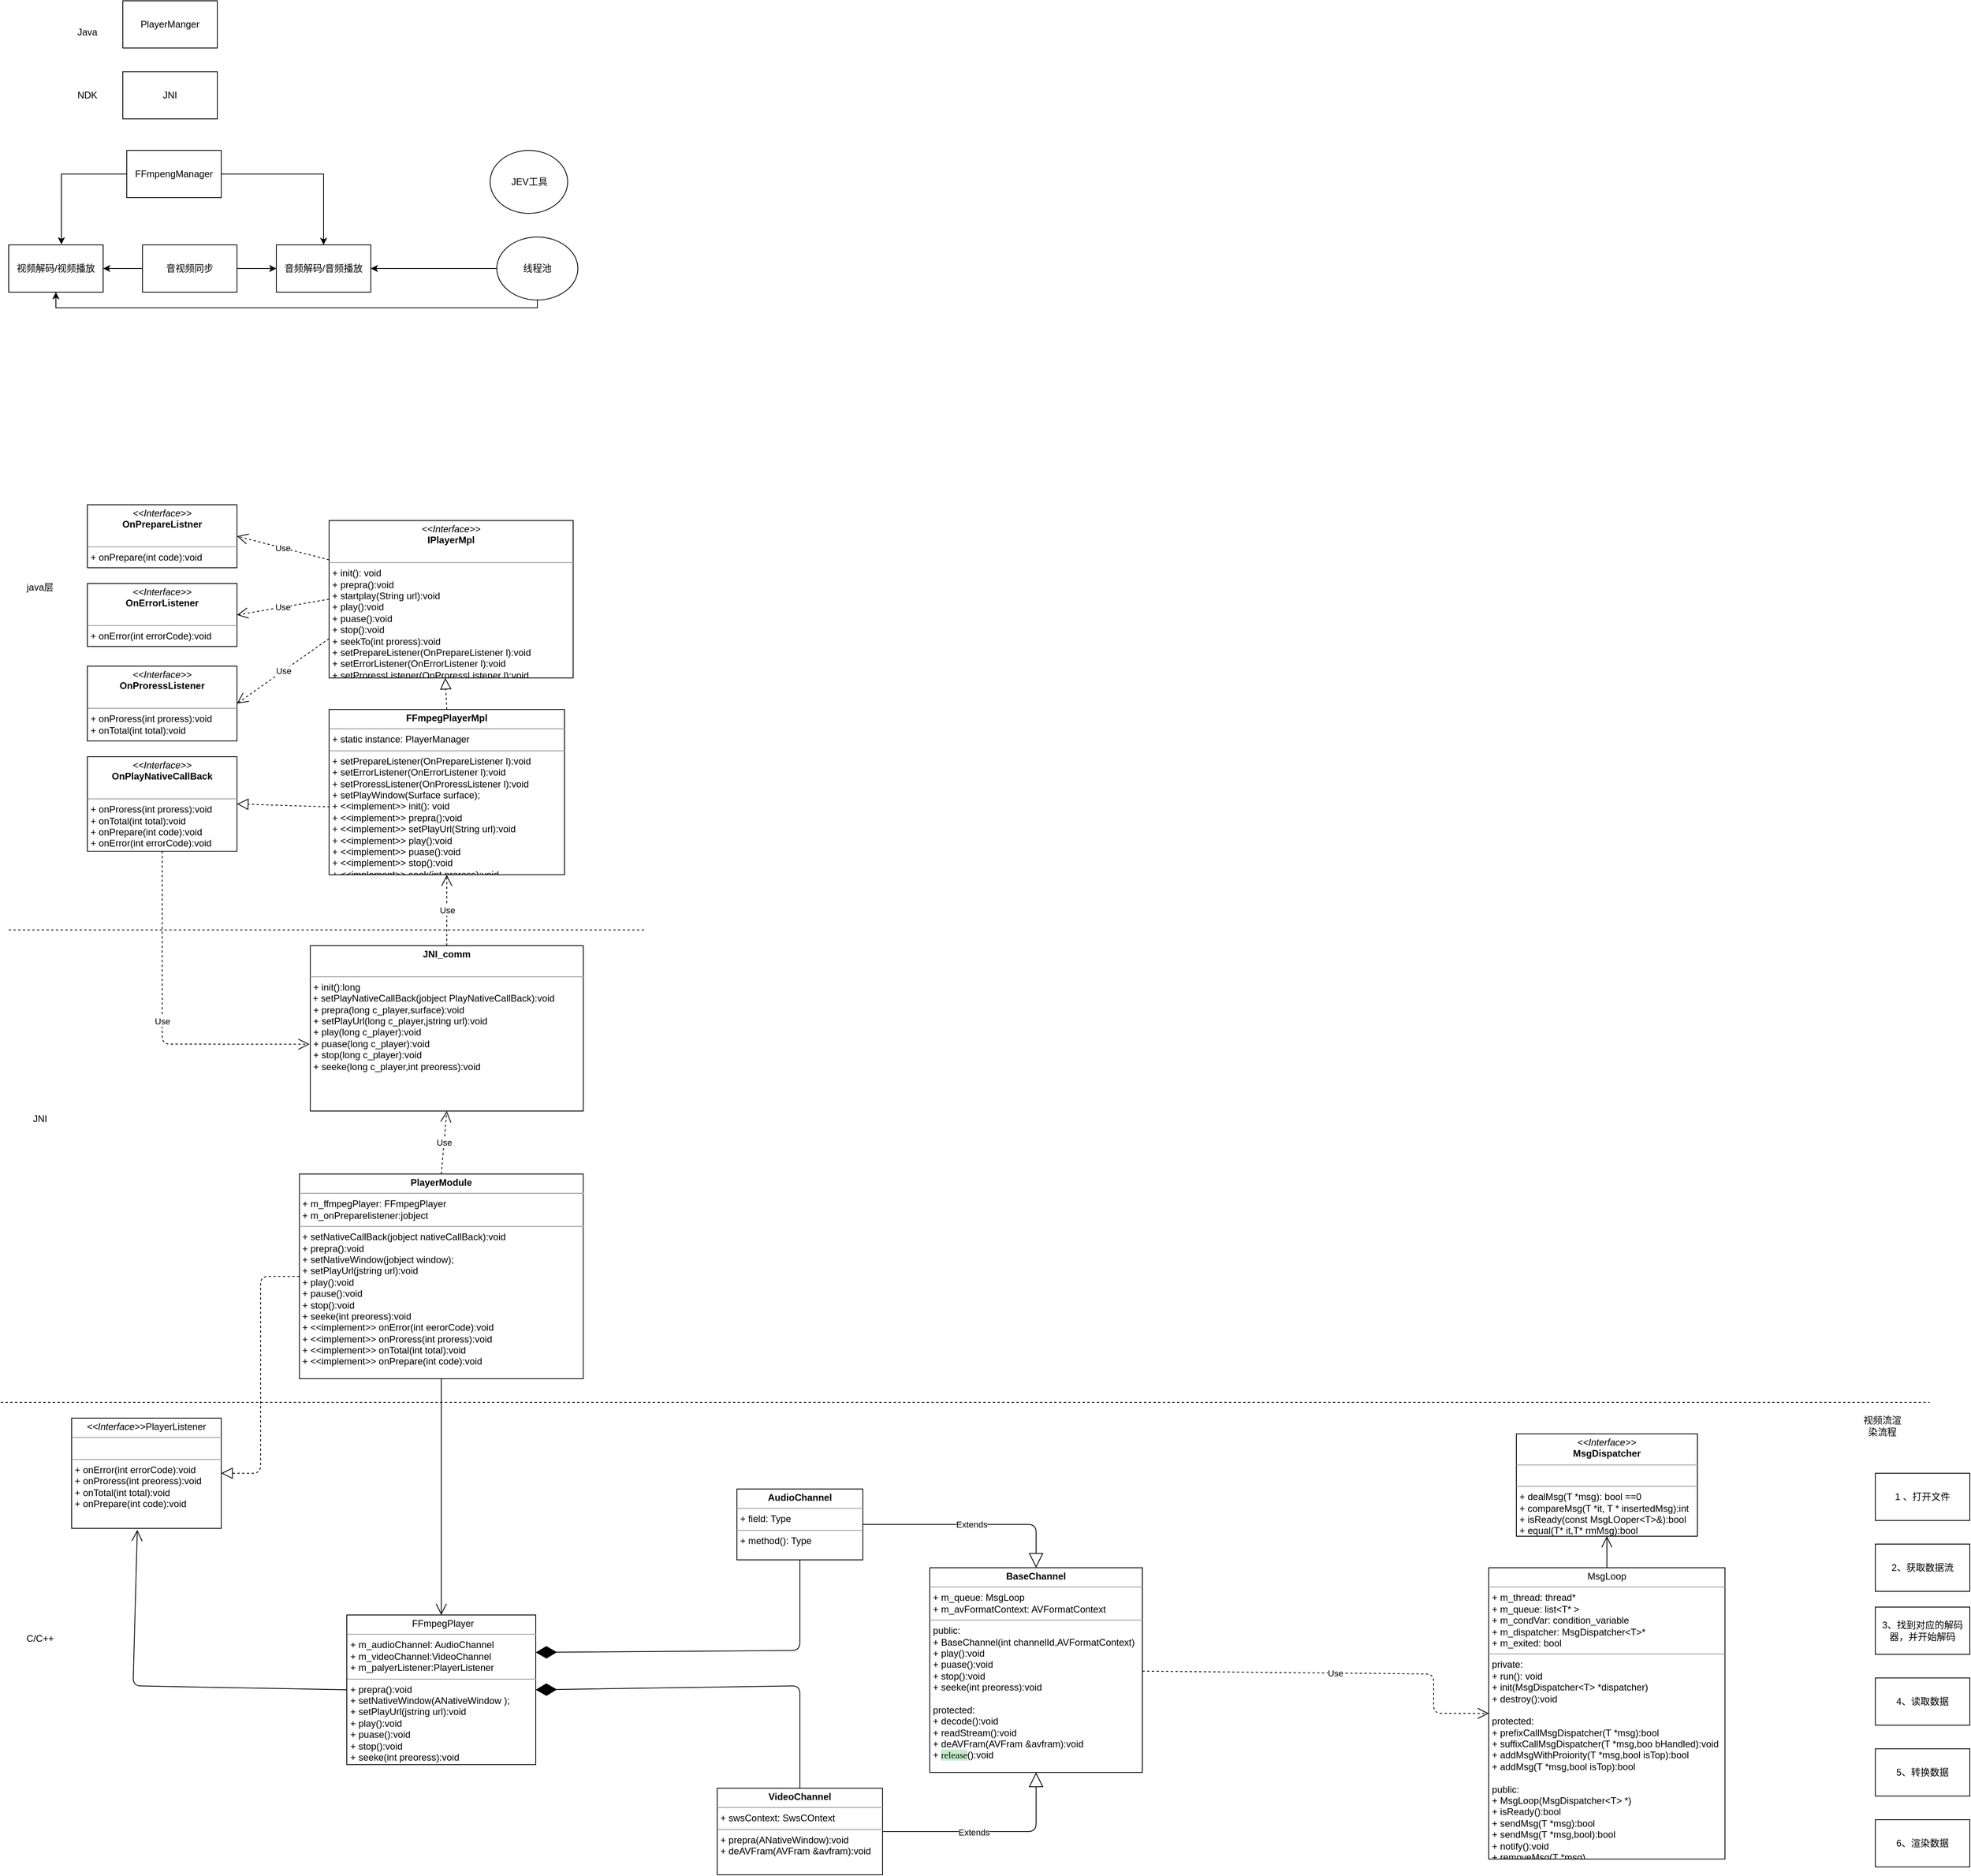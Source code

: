 <mxfile version="13.0.3" type="device"><diagram id="KuVbqxe2wTtOV6cJV9d3" name="Page-1"><mxGraphModel dx="2692" dy="1776" grid="1" gridSize="10" guides="1" tooltips="1" connect="1" arrows="1" fold="1" page="1" pageScale="1" pageWidth="827" pageHeight="1169" math="0" shadow="0"><root><mxCell id="0"/><mxCell id="1" parent="0"/><mxCell id="2Qv63RcU0ftwzxcT0fGa-5" value="&lt;p style=&quot;margin: 0px ; margin-top: 4px ; text-align: center&quot;&gt;&lt;i&gt;&amp;lt;&amp;lt;Interface&amp;gt;&amp;gt;&lt;/i&gt;&lt;br&gt;&lt;b&gt;IPlayerMpl&lt;/b&gt;&lt;/p&gt;&lt;p style=&quot;margin: 0px ; margin-left: 4px&quot;&gt;&lt;br&gt;&lt;/p&gt;&lt;hr size=&quot;1&quot;&gt;&lt;p style=&quot;margin: 0px ; margin-left: 4px&quot;&gt;&lt;span&gt;+ init(): void&lt;/span&gt;&lt;br&gt;&lt;/p&gt;&lt;p style=&quot;margin: 0px ; margin-left: 4px&quot;&gt;+ prepra():void&lt;br&gt;+ startplay(String url):void&lt;/p&gt;&lt;p style=&quot;margin: 0px ; margin-left: 4px&quot;&gt;+ play():void&lt;/p&gt;&lt;p style=&quot;margin: 0px ; margin-left: 4px&quot;&gt;+ puase():void&lt;/p&gt;&lt;p style=&quot;margin: 0px ; margin-left: 4px&quot;&gt;+ stop():void&lt;/p&gt;&lt;p style=&quot;margin: 0px ; margin-left: 4px&quot;&gt;+ seekTo(int proress):void&lt;/p&gt;&lt;p style=&quot;margin: 0px ; margin-left: 4px&quot;&gt;+ setPrepareListener(OnPrepareListener l):void&lt;br&gt;+ setErrorListener(OnErrorListener l):void&lt;/p&gt;&lt;p style=&quot;margin: 0px ; margin-left: 4px&quot;&gt;+ setProressListener(OnProressListener l):void&lt;/p&gt;&lt;p style=&quot;margin: 0px ; margin-left: 4px&quot;&gt;&lt;br&gt;&lt;/p&gt;" style="verticalAlign=top;align=left;overflow=fill;fontSize=12;fontFamily=Helvetica;html=1;" parent="1" vertex="1"><mxGeometry x="-412.99" y="400" width="310" height="200" as="geometry"/></mxCell><mxCell id="2Qv63RcU0ftwzxcT0fGa-6" value="&lt;p style=&quot;margin: 0px ; margin-top: 4px ; text-align: center&quot;&gt;&lt;i&gt;&amp;lt;&amp;lt;Interface&amp;gt;&amp;gt;&lt;/i&gt;&lt;br&gt;&lt;b&gt;OnPrepareListner&lt;/b&gt;&lt;/p&gt;&lt;p style=&quot;margin: 0px ; margin-left: 4px&quot;&gt;&lt;br&gt;&lt;/p&gt;&lt;hr size=&quot;1&quot;&gt;&lt;p style=&quot;margin: 0px ; margin-left: 4px&quot;&gt;+ onPrepare(int code):void&lt;/p&gt;" style="verticalAlign=top;align=left;overflow=fill;fontSize=12;fontFamily=Helvetica;html=1;" parent="1" vertex="1"><mxGeometry x="-720" y="380" width="190" height="80" as="geometry"/></mxCell><mxCell id="2Qv63RcU0ftwzxcT0fGa-16" value="&lt;p style=&quot;margin: 4px 0px 0px ; text-align: center&quot;&gt;&lt;b&gt;FFmpegPlayerMpl&lt;/b&gt;&lt;/p&gt;&lt;hr size=&quot;1&quot;&gt;&lt;p style=&quot;margin: 0px 0px 0px 4px&quot;&gt;+ static instance: PlayerManager&lt;/p&gt;&lt;hr size=&quot;1&quot;&gt;&lt;p style=&quot;margin: 0px 0px 0px 4px&quot;&gt;+ setPrepareListener(OnPrepareListener l):void&lt;br&gt;+ setErrorListener(OnErrorListener l):void&lt;/p&gt;&lt;p style=&quot;margin: 0px 0px 0px 4px&quot;&gt;+ setProressListener(OnProressListener l):void&lt;br&gt;+ setPlayWindow(Surface surface);&lt;/p&gt;&lt;p style=&quot;margin: 0px 0px 0px 4px&quot;&gt;+ &amp;lt;&amp;lt;implement&amp;gt;&amp;gt; init(): void&lt;br&gt;+ &amp;lt;&amp;lt;implement&amp;gt;&amp;gt; prepra():void&lt;br&gt;+ &amp;lt;&amp;lt;implement&amp;gt;&amp;gt; setPlayUrl(String url):void&lt;/p&gt;&lt;p style=&quot;margin: 0px 0px 0px 4px&quot;&gt;+ &amp;lt;&amp;lt;implement&amp;gt;&amp;gt; play():void&lt;/p&gt;&lt;p style=&quot;margin: 0px 0px 0px 4px&quot;&gt;+ &amp;lt;&amp;lt;implement&amp;gt;&amp;gt; puase():void&lt;/p&gt;&lt;p style=&quot;margin: 0px 0px 0px 4px&quot;&gt;+ &amp;lt;&amp;lt;implement&amp;gt;&amp;gt; stop():void&lt;/p&gt;&lt;p style=&quot;margin: 0px 0px 0px 4px&quot;&gt;+ &amp;lt;&amp;lt;implement&amp;gt;&amp;gt; seek(int proress):void&lt;/p&gt;" style="verticalAlign=top;align=left;overflow=fill;fontSize=12;fontFamily=Helvetica;html=1;" parent="1" vertex="1"><mxGeometry x="-412.99" y="640" width="299" height="210" as="geometry"/></mxCell><mxCell id="2Qv63RcU0ftwzxcT0fGa-21" value="" style="endArrow=block;dashed=1;endFill=0;endSize=12;html=1;exitX=0.5;exitY=0;exitDx=0;exitDy=0;" parent="1" source="2Qv63RcU0ftwzxcT0fGa-16" edge="1"><mxGeometry width="160" relative="1" as="geometry"><mxPoint x="-265.5" y="700" as="sourcePoint"/><mxPoint x="-265.5" y="600" as="targetPoint"/></mxGeometry></mxCell><mxCell id="2Qv63RcU0ftwzxcT0fGa-25" value="java层" style="text;html=1;strokeColor=none;fillColor=none;align=center;verticalAlign=middle;whiteSpace=wrap;rounded=0;" parent="1" vertex="1"><mxGeometry x="-800" y="475" width="40" height="20" as="geometry"/></mxCell><mxCell id="2Qv63RcU0ftwzxcT0fGa-27" value="" style="endArrow=none;dashed=1;html=1;" parent="1" edge="1"><mxGeometry width="50" height="50" relative="1" as="geometry"><mxPoint x="-820" y="920" as="sourcePoint"/><mxPoint x="-10" y="920" as="targetPoint"/></mxGeometry></mxCell><mxCell id="2Qv63RcU0ftwzxcT0fGa-28" value="&lt;p style=&quot;margin: 0px ; margin-top: 4px ; text-align: center&quot;&gt;&lt;i&gt;&amp;lt;&amp;lt;Interface&amp;gt;&amp;gt;&lt;/i&gt;&lt;br&gt;&lt;b&gt;OnErrorListener&lt;/b&gt;&lt;/p&gt;&lt;p style=&quot;margin: 0px ; margin-left: 4px&quot;&gt;&lt;br&gt;&lt;/p&gt;&lt;hr size=&quot;1&quot;&gt;&lt;p style=&quot;margin: 0px ; margin-left: 4px&quot;&gt;+ onError(int errorCode):void&lt;/p&gt;" style="verticalAlign=top;align=left;overflow=fill;fontSize=12;fontFamily=Helvetica;html=1;" parent="1" vertex="1"><mxGeometry x="-720" y="480" width="190" height="80" as="geometry"/></mxCell><mxCell id="2Qv63RcU0ftwzxcT0fGa-31" value="&lt;p style=&quot;margin: 0px ; margin-top: 4px ; text-align: center&quot;&gt;&lt;i&gt;&amp;lt;&amp;lt;Interface&amp;gt;&amp;gt;&lt;/i&gt;&lt;br&gt;&lt;b&gt;OnProressListener&lt;/b&gt;&lt;/p&gt;&lt;p style=&quot;margin: 0px ; margin-left: 4px&quot;&gt;&lt;br&gt;&lt;/p&gt;&lt;hr size=&quot;1&quot;&gt;&lt;p style=&quot;margin: 0px ; margin-left: 4px&quot;&gt;+ onProress(int proress):void&lt;/p&gt;&lt;p style=&quot;margin: 0px ; margin-left: 4px&quot;&gt;+ onTotal(int total):void&lt;/p&gt;" style="verticalAlign=top;align=left;overflow=fill;fontSize=12;fontFamily=Helvetica;html=1;" parent="1" vertex="1"><mxGeometry x="-720" y="585" width="190" height="95" as="geometry"/></mxCell><mxCell id="2Qv63RcU0ftwzxcT0fGa-34" value="PlayerManger" style="rounded=0;whiteSpace=wrap;html=1;" parent="1" vertex="1"><mxGeometry x="-675" y="-260" width="120" height="60" as="geometry"/></mxCell><mxCell id="2Qv63RcU0ftwzxcT0fGa-35" value="JNI" style="rounded=0;whiteSpace=wrap;html=1;" parent="1" vertex="1"><mxGeometry x="-675" y="-170" width="120" height="60" as="geometry"/></mxCell><mxCell id="2Qv63RcU0ftwzxcT0fGa-36" value="Java" style="text;html=1;strokeColor=none;fillColor=none;align=center;verticalAlign=middle;whiteSpace=wrap;rounded=0;" parent="1" vertex="1"><mxGeometry x="-740" y="-230" width="40" height="20" as="geometry"/></mxCell><mxCell id="2Qv63RcU0ftwzxcT0fGa-38" value="NDK" style="text;html=1;strokeColor=none;fillColor=none;align=center;verticalAlign=middle;whiteSpace=wrap;rounded=0;" parent="1" vertex="1"><mxGeometry x="-740" y="-150" width="40" height="20" as="geometry"/></mxCell><mxCell id="2Qv63RcU0ftwzxcT0fGa-46" style="edgeStyle=orthogonalEdgeStyle;rounded=0;orthogonalLoop=1;jettySize=auto;html=1;entryX=0.558;entryY=-0.011;entryDx=0;entryDy=0;entryPerimeter=0;" parent="1" source="2Qv63RcU0ftwzxcT0fGa-39" target="2Qv63RcU0ftwzxcT0fGa-42" edge="1"><mxGeometry relative="1" as="geometry"><mxPoint x="-610" y="40" as="targetPoint"/></mxGeometry></mxCell><mxCell id="2Qv63RcU0ftwzxcT0fGa-47" style="edgeStyle=orthogonalEdgeStyle;rounded=0;orthogonalLoop=1;jettySize=auto;html=1;entryX=0.5;entryY=0;entryDx=0;entryDy=0;" parent="1" source="2Qv63RcU0ftwzxcT0fGa-39" target="2Qv63RcU0ftwzxcT0fGa-44" edge="1"><mxGeometry relative="1" as="geometry"/></mxCell><mxCell id="2Qv63RcU0ftwzxcT0fGa-39" value="FFmpengManager" style="rounded=0;whiteSpace=wrap;html=1;" parent="1" vertex="1"><mxGeometry x="-670" y="-70" width="120" height="60" as="geometry"/></mxCell><mxCell id="2Qv63RcU0ftwzxcT0fGa-48" style="edgeStyle=orthogonalEdgeStyle;rounded=0;orthogonalLoop=1;jettySize=auto;html=1;" parent="1" source="2Qv63RcU0ftwzxcT0fGa-41" target="2Qv63RcU0ftwzxcT0fGa-44" edge="1"><mxGeometry relative="1" as="geometry"/></mxCell><mxCell id="2Qv63RcU0ftwzxcT0fGa-49" style="edgeStyle=orthogonalEdgeStyle;rounded=0;orthogonalLoop=1;jettySize=auto;html=1;entryX=0.5;entryY=1;entryDx=0;entryDy=0;" parent="1" source="2Qv63RcU0ftwzxcT0fGa-41" target="2Qv63RcU0ftwzxcT0fGa-42" edge="1"><mxGeometry relative="1" as="geometry"><Array as="points"><mxPoint x="-148" y="130"/><mxPoint x="-760" y="130"/></Array></mxGeometry></mxCell><mxCell id="2Qv63RcU0ftwzxcT0fGa-41" value="线程池" style="ellipse;whiteSpace=wrap;html=1;" parent="1" vertex="1"><mxGeometry x="-200" y="40" width="103" height="80" as="geometry"/></mxCell><mxCell id="2Qv63RcU0ftwzxcT0fGa-42" value="视频解码/视频播放" style="rounded=0;whiteSpace=wrap;html=1;" parent="1" vertex="1"><mxGeometry x="-820" y="50" width="120" height="60" as="geometry"/></mxCell><mxCell id="2Qv63RcU0ftwzxcT0fGa-44" value="音频解码/音频播放" style="rounded=0;whiteSpace=wrap;html=1;" parent="1" vertex="1"><mxGeometry x="-480" y="50" width="120" height="60" as="geometry"/></mxCell><mxCell id="2Qv63RcU0ftwzxcT0fGa-51" value="" style="edgeStyle=orthogonalEdgeStyle;rounded=0;orthogonalLoop=1;jettySize=auto;html=1;" parent="1" source="2Qv63RcU0ftwzxcT0fGa-50" target="2Qv63RcU0ftwzxcT0fGa-42" edge="1"><mxGeometry relative="1" as="geometry"/></mxCell><mxCell id="2Qv63RcU0ftwzxcT0fGa-52" value="" style="edgeStyle=orthogonalEdgeStyle;rounded=0;orthogonalLoop=1;jettySize=auto;html=1;" parent="1" source="2Qv63RcU0ftwzxcT0fGa-50" target="2Qv63RcU0ftwzxcT0fGa-44" edge="1"><mxGeometry relative="1" as="geometry"/></mxCell><mxCell id="2Qv63RcU0ftwzxcT0fGa-50" value="音视频同步" style="rounded=0;whiteSpace=wrap;html=1;" parent="1" vertex="1"><mxGeometry x="-650" y="50" width="120" height="60" as="geometry"/></mxCell><mxCell id="2Qv63RcU0ftwzxcT0fGa-53" value="JEV工具" style="ellipse;whiteSpace=wrap;html=1;" parent="1" vertex="1"><mxGeometry x="-208.5" y="-70" width="98.5" height="80" as="geometry"/></mxCell><mxCell id="2Qv63RcU0ftwzxcT0fGa-57" value="&lt;p style=&quot;margin: 4px 0px 0px ; text-align: center&quot;&gt;&lt;b&gt;JNI_comm&lt;/b&gt;&lt;/p&gt;&lt;p style=&quot;margin: 0px 0px 0px 4px&quot;&gt;&lt;br&gt;&lt;/p&gt;&lt;hr size=&quot;1&quot;&gt;&lt;p style=&quot;margin: 0px 0px 0px 4px&quot;&gt;+ init():long&lt;/p&gt;&amp;nbsp;+ setPlayNativeCallBack(jobject PlayNativeCallBack):void&lt;p style=&quot;margin: 0px 0px 0px 4px&quot;&gt;&lt;span&gt;+ prepra(long c_player,surface):void&lt;/span&gt;&lt;br&gt;&lt;/p&gt;&lt;p style=&quot;margin: 0px 0px 0px 4px&quot;&gt;+ setPlayUrl(long c_player,jstring url):void&lt;/p&gt;&lt;p style=&quot;margin: 0px 0px 0px 4px&quot;&gt;+ play(long c_player):void&lt;br&gt;+ puase(long c_player):void&lt;/p&gt;&lt;p style=&quot;margin: 0px 0px 0px 4px&quot;&gt;+ stop(long c_player):void&lt;/p&gt;&lt;p style=&quot;margin: 0px 0px 0px 4px&quot;&gt;+ seeke(long c_player,int preoress):void&lt;/p&gt;&lt;p style=&quot;margin: 0px 0px 0px 4px&quot;&gt;&lt;br&gt;&lt;/p&gt;" style="verticalAlign=top;align=left;overflow=fill;fontSize=12;fontFamily=Helvetica;html=1;" parent="1" vertex="1"><mxGeometry x="-436.87" y="940" width="346.75" height="210" as="geometry"/></mxCell><mxCell id="2Qv63RcU0ftwzxcT0fGa-56" value="Use" style="endArrow=open;endSize=12;dashed=1;html=1;exitX=0.5;exitY=0;exitDx=0;exitDy=0;entryX=0.5;entryY=1;entryDx=0;entryDy=0;" parent="1" source="2Qv63RcU0ftwzxcT0fGa-57" target="2Qv63RcU0ftwzxcT0fGa-16" edge="1"><mxGeometry width="160" relative="1" as="geometry"><mxPoint x="-266.625" y="1010" as="sourcePoint"/><mxPoint x="-320" y="910" as="targetPoint"/></mxGeometry></mxCell><mxCell id="2Qv63RcU0ftwzxcT0fGa-59" value="JNI" style="text;html=1;strokeColor=none;fillColor=none;align=center;verticalAlign=middle;whiteSpace=wrap;rounded=0;" parent="1" vertex="1"><mxGeometry x="-800" y="1150" width="40" height="20" as="geometry"/></mxCell><mxCell id="2Qv63RcU0ftwzxcT0fGa-62" value="&lt;p style=&quot;margin: 4px 0px 0px ; text-align: center&quot;&gt;&lt;span style=&quot;text-align: left&quot;&gt;&amp;nbsp;FFmpegPlayer&lt;/span&gt;&lt;br&gt;&lt;/p&gt;&lt;hr size=&quot;1&quot;&gt;&lt;p style=&quot;margin: 0px 0px 0px 4px&quot;&gt;+ m_audioChannel: AudioChannel&lt;/p&gt;&lt;p style=&quot;margin: 0px 0px 0px 4px&quot;&gt;+ m_videoChannel:VideoChannel&lt;br&gt;+ m_palyerListener:PlayerListener&lt;/p&gt;&lt;hr size=&quot;1&quot;&gt;&lt;p style=&quot;margin: 0px 0px 0px 4px&quot;&gt;+ prepra():void&lt;/p&gt;&lt;p style=&quot;margin: 0px 0px 0px 4px&quot;&gt;+ setNativeWindow(ANativeWindow );&lt;/p&gt;&lt;p style=&quot;margin: 0px 0px 0px 4px&quot;&gt;+ setPlayUrl(jstring url):void&lt;/p&gt;&lt;p style=&quot;margin: 0px 0px 0px 4px&quot;&gt;+ play():void&lt;br&gt;+ puase():void&lt;/p&gt;&lt;p style=&quot;margin: 0px 0px 0px 4px&quot;&gt;+ stop():void&lt;/p&gt;&lt;p style=&quot;margin: 0px 0px 0px 4px&quot;&gt;+ seeke(int preoress):void&lt;/p&gt;" style="verticalAlign=top;align=left;overflow=fill;fontSize=12;fontFamily=Helvetica;html=1;" parent="1" vertex="1"><mxGeometry x="-390.5" y="1790" width="240" height="190" as="geometry"/></mxCell><mxCell id="2Qv63RcU0ftwzxcT0fGa-65" value="&lt;p style=&quot;margin: 4px 0px 0px ; text-align: center&quot;&gt;&lt;b&gt;PlayerModule&lt;/b&gt;&lt;/p&gt;&lt;hr size=&quot;1&quot;&gt;&lt;p style=&quot;margin: 0px 0px 0px 4px&quot;&gt;+ m_ffmpegPlayer: FFmpegPlayer&lt;br&gt;+ m_onPreparelistener:jobject&lt;/p&gt;&lt;hr size=&quot;1&quot;&gt;&lt;p style=&quot;margin: 0px 0px 0px 4px&quot;&gt;+ setNativeCallBack(jobject nativeCallBack):void&lt;/p&gt;&lt;p style=&quot;margin: 0px 0px 0px 4px&quot;&gt;+ prepra():void&lt;br&gt;+ setNativeWindow(jobject window);&lt;/p&gt;&lt;p style=&quot;margin: 0px 0px 0px 4px&quot;&gt;+ setPlayUrl(jstring url):void&lt;/p&gt;&lt;p style=&quot;margin: 0px 0px 0px 4px&quot;&gt;+ play():void&lt;br&gt;+ pause():void&lt;/p&gt;&lt;p style=&quot;margin: 0px 0px 0px 4px&quot;&gt;+ stop():void&lt;/p&gt;&lt;p style=&quot;margin: 0px 0px 0px 4px&quot;&gt;+ seeke(int preoress):void&lt;/p&gt;&lt;p style=&quot;margin: 0px 0px 0px 4px&quot;&gt;+ &amp;lt;&amp;lt;implement&amp;gt;&amp;gt; onError(int eerorCode):void&lt;/p&gt;&lt;p style=&quot;margin: 0px 0px 0px 4px&quot;&gt;+ &amp;lt;&amp;lt;implement&amp;gt;&amp;gt; onProress(int proress):void&lt;/p&gt;&lt;p style=&quot;margin: 0px 0px 0px 4px&quot;&gt;+ &amp;lt;&amp;lt;implement&amp;gt;&amp;gt; onTotal(int total):void&lt;/p&gt;&lt;p style=&quot;margin: 0px 0px 0px 4px&quot;&gt;+ &amp;lt;&amp;lt;implement&amp;gt;&amp;gt; onPrepare(int code):void&lt;/p&gt;&lt;p style=&quot;margin: 0px 0px 0px 4px&quot;&gt;&lt;br&gt;&lt;/p&gt;&lt;p style=&quot;margin: 0px 0px 0px 4px&quot;&gt;&lt;br&gt;&lt;/p&gt;&lt;p style=&quot;margin: 0px 0px 0px 4px&quot;&gt;&lt;br&gt;&lt;/p&gt;" style="verticalAlign=top;align=left;overflow=fill;fontSize=12;fontFamily=Helvetica;html=1;" parent="1" vertex="1"><mxGeometry x="-450.75" y="1230" width="360.5" height="260" as="geometry"/></mxCell><mxCell id="2Qv63RcU0ftwzxcT0fGa-69" value="" style="endArrow=none;dashed=1;html=1;" parent="1" edge="1"><mxGeometry width="50" height="50" relative="1" as="geometry"><mxPoint x="-830" y="1520" as="sourcePoint"/><mxPoint x="1620" y="1520" as="targetPoint"/></mxGeometry></mxCell><mxCell id="2Qv63RcU0ftwzxcT0fGa-72" value="Use" style="endArrow=open;endSize=12;dashed=1;html=1;exitX=0.5;exitY=0;exitDx=0;exitDy=0;entryX=0.5;entryY=1;entryDx=0;entryDy=0;" parent="1" source="2Qv63RcU0ftwzxcT0fGa-65" target="2Qv63RcU0ftwzxcT0fGa-57" edge="1"><mxGeometry width="160" relative="1" as="geometry"><mxPoint x="-310" y="1220" as="sourcePoint"/><mxPoint x="-150" y="1220" as="targetPoint"/></mxGeometry></mxCell><mxCell id="2Qv63RcU0ftwzxcT0fGa-75" value="&lt;p style=&quot;margin: 4px 0px 0px ; text-align: center&quot;&gt;&lt;i&gt;&amp;lt;&amp;lt;Interface&amp;gt;&amp;gt;&lt;/i&gt;&lt;span style=&quot;text-align: left&quot;&gt;PlayerListener&lt;/span&gt;&lt;br&gt;&lt;/p&gt;&lt;hr size=&quot;1&quot;&gt;&lt;p style=&quot;margin: 0px 0px 0px 4px&quot;&gt;&lt;br&gt;&lt;/p&gt;&lt;hr size=&quot;1&quot;&gt;&lt;p style=&quot;margin: 0px 0px 0px 4px&quot;&gt;+ onError(int errorCode):void&lt;/p&gt;&lt;p style=&quot;margin: 0px 0px 0px 4px&quot;&gt;+ onProress(int preoress):void&lt;/p&gt;&lt;p style=&quot;margin: 0px 0px 0px 4px&quot;&gt;+ onTotal(int total):void&lt;/p&gt;&lt;p style=&quot;margin: 0px 0px 0px 4px&quot;&gt;+ onPrepare(int code):void&lt;/p&gt;" style="verticalAlign=top;align=left;overflow=fill;fontSize=12;fontFamily=Helvetica;html=1;" parent="1" vertex="1"><mxGeometry x="-740" y="1540" width="190" height="140" as="geometry"/></mxCell><mxCell id="2Qv63RcU0ftwzxcT0fGa-76" value="" style="endArrow=block;dashed=1;endFill=0;endSize=12;html=1;entryX=1;entryY=0.5;entryDx=0;entryDy=0;exitX=0;exitY=0.5;exitDx=0;exitDy=0;" parent="1" source="2Qv63RcU0ftwzxcT0fGa-65" target="2Qv63RcU0ftwzxcT0fGa-75" edge="1"><mxGeometry width="160" relative="1" as="geometry"><mxPoint x="-480" y="1280" as="sourcePoint"/><mxPoint x="-320" y="1390" as="targetPoint"/><Array as="points"><mxPoint x="-500" y="1360"/><mxPoint x="-500" y="1610"/></Array></mxGeometry></mxCell><mxCell id="2Qv63RcU0ftwzxcT0fGa-82" value="" style="endArrow=open;endFill=1;endSize=12;html=1;exitX=0.5;exitY=1;exitDx=0;exitDy=0;entryX=0.5;entryY=0;entryDx=0;entryDy=0;" parent="1" source="2Qv63RcU0ftwzxcT0fGa-65" target="2Qv63RcU0ftwzxcT0fGa-62" edge="1"><mxGeometry width="160" relative="1" as="geometry"><mxPoint x="-460" y="1350" as="sourcePoint"/><mxPoint x="-100" y="1460" as="targetPoint"/></mxGeometry></mxCell><mxCell id="2Qv63RcU0ftwzxcT0fGa-84" value="" style="endArrow=open;endFill=1;endSize=12;html=1;entryX=0.439;entryY=1.014;entryDx=0;entryDy=0;entryPerimeter=0;exitX=0;exitY=0.5;exitDx=0;exitDy=0;" parent="1" source="2Qv63RcU0ftwzxcT0fGa-62" target="2Qv63RcU0ftwzxcT0fGa-75" edge="1"><mxGeometry width="160" relative="1" as="geometry"><mxPoint x="-460" y="1510" as="sourcePoint"/><mxPoint x="-300" y="1510" as="targetPoint"/><Array as="points"><mxPoint x="-662" y="1880"/></Array></mxGeometry></mxCell><mxCell id="2Qv63RcU0ftwzxcT0fGa-85" value="Use" style="endArrow=open;endSize=12;dashed=1;html=1;entryX=1;entryY=0.5;entryDx=0;entryDy=0;exitX=0;exitY=0.25;exitDx=0;exitDy=0;" parent="1" source="2Qv63RcU0ftwzxcT0fGa-5" target="2Qv63RcU0ftwzxcT0fGa-6" edge="1"><mxGeometry width="160" relative="1" as="geometry"><mxPoint x="-460" y="660" as="sourcePoint"/><mxPoint x="-300" y="660" as="targetPoint"/></mxGeometry></mxCell><mxCell id="2Qv63RcU0ftwzxcT0fGa-86" value="Use" style="endArrow=open;endSize=12;dashed=1;html=1;entryX=1;entryY=0.5;entryDx=0;entryDy=0;exitX=0;exitY=0.5;exitDx=0;exitDy=0;" parent="1" source="2Qv63RcU0ftwzxcT0fGa-5" target="2Qv63RcU0ftwzxcT0fGa-28" edge="1"><mxGeometry width="160" relative="1" as="geometry"><mxPoint x="-460" y="660" as="sourcePoint"/><mxPoint x="-300" y="660" as="targetPoint"/></mxGeometry></mxCell><mxCell id="2Qv63RcU0ftwzxcT0fGa-87" value="Use" style="endArrow=open;endSize=12;dashed=1;html=1;entryX=1;entryY=0.5;entryDx=0;entryDy=0;exitX=0;exitY=0.75;exitDx=0;exitDy=0;" parent="1" source="2Qv63RcU0ftwzxcT0fGa-5" target="2Qv63RcU0ftwzxcT0fGa-31" edge="1"><mxGeometry width="160" relative="1" as="geometry"><mxPoint x="-460" y="660" as="sourcePoint"/><mxPoint x="-300" y="660" as="targetPoint"/></mxGeometry></mxCell><mxCell id="2Qv63RcU0ftwzxcT0fGa-89" value="&lt;p style=&quot;margin: 4px 0px 0px ; text-align: center&quot;&gt;&lt;i&gt;&amp;lt;&amp;lt;Interface&amp;gt;&amp;gt;&lt;/i&gt;&lt;br&gt;&lt;b&gt;OnPlayNativeCallBack&lt;/b&gt;&lt;/p&gt;&lt;p style=&quot;margin: 0px 0px 0px 4px&quot;&gt;&lt;br&gt;&lt;/p&gt;&lt;hr size=&quot;1&quot;&gt;&lt;p style=&quot;margin: 0px 0px 0px 4px&quot;&gt;+ onProress(int proress):void&lt;/p&gt;&lt;p style=&quot;margin: 0px 0px 0px 4px&quot;&gt;+ onTotal(int total):void&lt;/p&gt;&lt;p style=&quot;margin: 0px 0px 0px 4px&quot;&gt;+ onPrepare(int code):void&lt;br&gt;&lt;/p&gt;&lt;p style=&quot;margin: 0px 0px 0px 4px&quot;&gt;+ onError(int errorCode):void&lt;br&gt;&lt;/p&gt;" style="verticalAlign=top;align=left;overflow=fill;fontSize=12;fontFamily=Helvetica;html=1;" parent="1" vertex="1"><mxGeometry x="-720" y="700" width="190" height="120" as="geometry"/></mxCell><mxCell id="2Qv63RcU0ftwzxcT0fGa-90" value="" style="endArrow=block;dashed=1;endFill=0;endSize=12;html=1;entryX=1;entryY=0.5;entryDx=0;entryDy=0;exitX=0.003;exitY=0.589;exitDx=0;exitDy=0;exitPerimeter=0;" parent="1" source="2Qv63RcU0ftwzxcT0fGa-16" target="2Qv63RcU0ftwzxcT0fGa-89" edge="1"><mxGeometry width="160" relative="1" as="geometry"><mxPoint x="-490" y="870" as="sourcePoint"/><mxPoint x="-330" y="870" as="targetPoint"/></mxGeometry></mxCell><mxCell id="2Qv63RcU0ftwzxcT0fGa-93" value="Use" style="endArrow=open;endSize=12;dashed=1;html=1;exitX=0.5;exitY=1;exitDx=0;exitDy=0;entryX=-0.003;entryY=0.596;entryDx=0;entryDy=0;entryPerimeter=0;" parent="1" source="2Qv63RcU0ftwzxcT0fGa-89" target="2Qv63RcU0ftwzxcT0fGa-57" edge="1"><mxGeometry width="160" relative="1" as="geometry"><mxPoint x="-570" y="1090" as="sourcePoint"/><mxPoint x="-410" y="1090" as="targetPoint"/><Array as="points"><mxPoint x="-625" y="1065"/></Array></mxGeometry></mxCell><mxCell id="2Qv63RcU0ftwzxcT0fGa-94" value="&lt;p style=&quot;margin: 0px ; margin-top: 4px ; text-align: center&quot;&gt;&lt;b&gt;AudioChannel&lt;/b&gt;&lt;/p&gt;&lt;hr size=&quot;1&quot;&gt;&lt;p style=&quot;margin: 0px ; margin-left: 4px&quot;&gt;+ field: Type&lt;/p&gt;&lt;hr size=&quot;1&quot;&gt;&lt;p style=&quot;margin: 0px ; margin-left: 4px&quot;&gt;+ method(): Type&lt;/p&gt;" style="verticalAlign=top;align=left;overflow=fill;fontSize=12;fontFamily=Helvetica;html=1;" parent="1" vertex="1"><mxGeometry x="105" y="1630" width="160" height="90" as="geometry"/></mxCell><mxCell id="2Qv63RcU0ftwzxcT0fGa-95" value="&lt;p style=&quot;margin: 4px 0px 0px ; text-align: center&quot;&gt;&lt;b&gt;VideoChannel&lt;/b&gt;&lt;/p&gt;&lt;hr size=&quot;1&quot;&gt;&lt;p style=&quot;margin: 0px 0px 0px 4px&quot;&gt;+ swsContext: SwsCOntext&lt;/p&gt;&lt;hr size=&quot;1&quot;&gt;&lt;p style=&quot;margin: 0px 0px 0px 4px&quot;&gt;+ prepra(ANativeWindow):void&lt;br&gt;&lt;/p&gt;&lt;p style=&quot;margin: 0px 0px 0px 4px&quot;&gt;+ deAVFram(AVFram &amp;amp;avfram):void&lt;br&gt;&lt;/p&gt;" style="verticalAlign=top;align=left;overflow=fill;fontSize=12;fontFamily=Helvetica;html=1;" parent="1" vertex="1"><mxGeometry x="80" y="2010" width="210" height="110" as="geometry"/></mxCell><mxCell id="2Qv63RcU0ftwzxcT0fGa-96" value="&lt;p style=&quot;margin: 4px 0px 0px ; text-align: center&quot;&gt;&lt;b&gt;BaseChannel&lt;/b&gt;&lt;/p&gt;&lt;hr size=&quot;1&quot;&gt;&lt;p style=&quot;margin: 0px 0px 0px 4px&quot;&gt;+ m_queue: MsgLoop&lt;br&gt;+ m_avFormatContext: AVFormatContext&lt;/p&gt;&lt;hr size=&quot;1&quot;&gt;&lt;p style=&quot;margin: 0px 0px 0px 4px&quot;&gt;public:&lt;br&gt;&lt;/p&gt;&lt;p style=&quot;margin: 0px 0px 0px 4px&quot;&gt;+ BaseChannel(int channelId,AVFormatContext&lt;span&gt;)&lt;/span&gt;&lt;/p&gt;&lt;p style=&quot;margin: 0px 0px 0px 4px&quot;&gt;+ play():void&lt;br&gt;+ puase():void&lt;/p&gt;&lt;p style=&quot;margin: 0px 0px 0px 4px&quot;&gt;+ stop():void&lt;/p&gt;&lt;p style=&quot;margin: 0px 0px 0px 4px&quot;&gt;+ seeke(int preoress):void&lt;br&gt;&lt;br&gt;&lt;/p&gt;&lt;p style=&quot;margin: 0px 0px 0px 4px&quot;&gt;protected:&lt;br&gt;&lt;/p&gt;&lt;p style=&quot;margin: 0px 0px 0px 4px&quot;&gt;+ decode():void&lt;/p&gt;&lt;p style=&quot;margin: 0px 0px 0px 4px&quot;&gt;+ readStream():void&lt;/p&gt;&lt;p style=&quot;margin: 0px 0px 0px 4px&quot;&gt;+ deAVFram(AVFram &amp;amp;avfram):void&lt;/p&gt;&lt;p style=&quot;margin: 0px 0px 0px 4px&quot;&gt;+&amp;nbsp;&lt;span style=&quot;background-color: rgb(199 , 237 , 204) ; font-family: &amp;#34;consolas&amp;#34; ; font-size: 9pt&quot;&gt;release&lt;/span&gt;&lt;span&gt;():void&lt;/span&gt;&lt;/p&gt;&lt;p style=&quot;margin: 0px 0px 0px 4px&quot;&gt;&lt;br&gt;&lt;/p&gt;&lt;p style=&quot;margin: 0px 0px 0px 4px&quot;&gt;&lt;br&gt;&lt;/p&gt;" style="verticalAlign=top;align=left;overflow=fill;fontSize=12;fontFamily=Helvetica;html=1;" parent="1" vertex="1"><mxGeometry x="350" y="1730" width="270" height="260" as="geometry"/></mxCell><mxCell id="2Qv63RcU0ftwzxcT0fGa-97" value="Extends" style="endArrow=block;endSize=16;endFill=0;html=1;exitX=1;exitY=0.5;exitDx=0;exitDy=0;entryX=0.5;entryY=0;entryDx=0;entryDy=0;" parent="1" source="2Qv63RcU0ftwzxcT0fGa-94" target="2Qv63RcU0ftwzxcT0fGa-96" edge="1"><mxGeometry width="160" relative="1" as="geometry"><mxPoint x="300" y="1774.41" as="sourcePoint"/><mxPoint x="460" y="1774.41" as="targetPoint"/><Array as="points"><mxPoint x="485" y="1675"/></Array></mxGeometry></mxCell><mxCell id="2Qv63RcU0ftwzxcT0fGa-98" value="Extends" style="endArrow=block;endSize=16;endFill=0;html=1;entryX=0.5;entryY=1;entryDx=0;entryDy=0;exitX=1;exitY=0.5;exitDx=0;exitDy=0;" parent="1" source="2Qv63RcU0ftwzxcT0fGa-95" target="2Qv63RcU0ftwzxcT0fGa-96" edge="1"><mxGeometry x="-0.139" y="-1" width="160" relative="1" as="geometry"><mxPoint x="390" y="1860" as="sourcePoint"/><mxPoint x="550" y="1860" as="targetPoint"/><Array as="points"><mxPoint x="485" y="2065"/></Array><mxPoint as="offset"/></mxGeometry></mxCell><mxCell id="2Qv63RcU0ftwzxcT0fGa-102" value="" style="endArrow=diamondThin;endFill=1;endSize=24;html=1;entryX=1;entryY=0.25;entryDx=0;entryDy=0;exitX=0.5;exitY=1;exitDx=0;exitDy=0;" parent="1" source="2Qv63RcU0ftwzxcT0fGa-94" target="2Qv63RcU0ftwzxcT0fGa-62" edge="1"><mxGeometry width="160" relative="1" as="geometry"><mxPoint x="-110" y="1590" as="sourcePoint"/><mxPoint x="50" y="1590" as="targetPoint"/><Array as="points"><mxPoint x="185" y="1835"/></Array></mxGeometry></mxCell><mxCell id="2Qv63RcU0ftwzxcT0fGa-103" value="" style="endArrow=diamondThin;endFill=1;endSize=24;html=1;entryX=1;entryY=0.5;entryDx=0;entryDy=0;exitX=0.5;exitY=0;exitDx=0;exitDy=0;" parent="1" source="2Qv63RcU0ftwzxcT0fGa-95" target="2Qv63RcU0ftwzxcT0fGa-62" edge="1"><mxGeometry width="160" relative="1" as="geometry"><mxPoint x="-130" y="1520" as="sourcePoint"/><mxPoint x="30" y="1520" as="targetPoint"/><Array as="points"><mxPoint x="185" y="1880"/></Array></mxGeometry></mxCell><mxCell id="2Qv63RcU0ftwzxcT0fGa-106" value="&lt;p style=&quot;margin: 4px 0px 0px ; text-align: center&quot;&gt;MsgLoop&lt;/p&gt;&lt;hr size=&quot;1&quot;&gt;&lt;p style=&quot;margin: 0px 0px 0px 4px&quot;&gt;+ m_thread: thread*&lt;/p&gt;&lt;p style=&quot;margin: 0px 0px 0px 4px&quot;&gt;+ m_queue: list&amp;lt;T* &amp;gt;&lt;/p&gt;&lt;p style=&quot;margin: 0px 0px 0px 4px&quot;&gt;+ m_condVar: condition_variable&lt;/p&gt;&lt;p style=&quot;margin: 0px 0px 0px 4px&quot;&gt;+ m_dispatcher: MsgDispatcher&amp;lt;T&amp;gt;*&lt;br&gt;+ m_exited: bool&lt;/p&gt;&lt;hr size=&quot;1&quot;&gt;&lt;p style=&quot;margin: 0px 0px 0px 4px&quot;&gt;private:&lt;/p&gt;&lt;p style=&quot;margin: 0px 0px 0px 4px&quot;&gt;+ run(): void&lt;/p&gt;&lt;p style=&quot;margin: 0px 0px 0px 4px&quot;&gt;+ init(MsgDispatcher&amp;lt;T&amp;gt; *dispatcher)&lt;/p&gt;&lt;p style=&quot;margin: 0px 0px 0px 4px&quot;&gt;+ destroy():void&lt;/p&gt;&lt;p style=&quot;margin: 0px 0px 0px 4px&quot;&gt;&lt;br&gt;&lt;/p&gt;&lt;p style=&quot;margin: 0px 0px 0px 4px&quot;&gt;protected:&lt;br&gt;+ prefixCallMsgDispatcher(T *msg):bool&lt;/p&gt;&lt;p style=&quot;margin: 0px 0px 0px 4px&quot;&gt;+ suffixCallMsgDispatcher(T *msg,boo bHandled):void&lt;/p&gt;&lt;p style=&quot;margin: 0px 0px 0px 4px&quot;&gt;+ addMsgWithProiority(T *msg,bool isTop):bool&lt;/p&gt;&lt;p style=&quot;margin: 0px 0px 0px 4px&quot;&gt;+ addMsg(T *msg,bool isTop):bool&lt;/p&gt;&lt;p style=&quot;margin: 0px 0px 0px 4px&quot;&gt;&lt;br&gt;&lt;/p&gt;&lt;p style=&quot;margin: 0px 0px 0px 4px&quot;&gt;public:&lt;/p&gt;&lt;p style=&quot;margin: 0px 0px 0px 4px&quot;&gt;+ MsgLoop(MsgDispatcher&amp;lt;T&amp;gt; *)&lt;/p&gt;&lt;p style=&quot;margin: 0px 0px 0px 4px&quot;&gt;+ isReady():bool&lt;/p&gt;&lt;p style=&quot;margin: 0px 0px 0px 4px&quot;&gt;+ sendMsg(T *msg):bool&lt;/p&gt;&lt;p style=&quot;margin: 0px 0px 0px 4px&quot;&gt;+ sendMsg(T *msg,bool):bool&lt;/p&gt;&lt;p style=&quot;margin: 0px 0px 0px 4px&quot;&gt;+ notify():void&lt;/p&gt;&lt;p style=&quot;margin: 0px 0px 0px 4px&quot;&gt;+ removeMsg(T *msg)&lt;br&gt;&lt;br&gt;&lt;br&gt;&lt;br&gt;&lt;/p&gt;" style="verticalAlign=top;align=left;overflow=fill;fontSize=12;fontFamily=Helvetica;html=1;" parent="1" vertex="1"><mxGeometry x="1060" y="1730" width="300" height="370" as="geometry"/></mxCell><mxCell id="tqogWIkPDX9HLv4a92So-3" value="&lt;p style=&quot;margin: 0px ; margin-top: 4px ; text-align: center&quot;&gt;&lt;i&gt;&amp;lt;&amp;lt;Interface&amp;gt;&amp;gt;&lt;/i&gt;&lt;br&gt;&lt;b&gt;MsgDispatcher&lt;/b&gt;&lt;/p&gt;&lt;hr size=&quot;1&quot;&gt;&lt;p style=&quot;margin: 0px ; margin-left: 4px&quot;&gt;&lt;br&gt;&lt;/p&gt;&lt;hr size=&quot;1&quot;&gt;&lt;p style=&quot;margin: 0px ; margin-left: 4px&quot;&gt;+ dealMsg(T *msg): bool ==0&lt;br&gt;&lt;/p&gt;&lt;p style=&quot;margin: 0px ; margin-left: 4px&quot;&gt;+ compareMsg(T *it, T * insertedMsg):int&amp;nbsp;&lt;/p&gt;&lt;p style=&quot;margin: 0px ; margin-left: 4px&quot;&gt;+ isReady(const MsgLOoper&amp;lt;T&amp;gt;&amp;amp;):bool&lt;/p&gt;&lt;p style=&quot;margin: 0px ; margin-left: 4px&quot;&gt;+ equal(T* it,T* rmMsg):bool&lt;/p&gt;" style="verticalAlign=top;align=left;overflow=fill;fontSize=12;fontFamily=Helvetica;html=1;" parent="1" vertex="1"><mxGeometry x="1095" y="1560" width="230" height="130" as="geometry"/></mxCell><mxCell id="tqogWIkPDX9HLv4a92So-5" value="" style="endArrow=open;endFill=1;endSize=12;html=1;entryX=0.5;entryY=1;entryDx=0;entryDy=0;exitX=0.5;exitY=0;exitDx=0;exitDy=0;" parent="1" source="2Qv63RcU0ftwzxcT0fGa-106" target="tqogWIkPDX9HLv4a92So-3" edge="1"><mxGeometry width="160" relative="1" as="geometry"><mxPoint x="1240" y="1760" as="sourcePoint"/><mxPoint x="1400" y="1760" as="targetPoint"/></mxGeometry></mxCell><mxCell id="tqogWIkPDX9HLv4a92So-11" value="Use" style="endArrow=open;endSize=12;dashed=1;html=1;entryX=0;entryY=0.5;entryDx=0;entryDy=0;" parent="1" source="2Qv63RcU0ftwzxcT0fGa-96" target="2Qv63RcU0ftwzxcT0fGa-106" edge="1"><mxGeometry width="160" relative="1" as="geometry"><mxPoint x="740" y="1750" as="sourcePoint"/><mxPoint x="900" y="1750" as="targetPoint"/><Array as="points"><mxPoint x="990" y="1865"/><mxPoint x="990" y="1915"/></Array></mxGeometry></mxCell><mxCell id="tqogWIkPDX9HLv4a92So-12" value="C/C++" style="text;html=1;strokeColor=none;fillColor=none;align=center;verticalAlign=middle;whiteSpace=wrap;rounded=0;" parent="1" vertex="1"><mxGeometry x="-800" y="1810" width="40" height="20" as="geometry"/></mxCell><mxCell id="1tBGt31DBWX6wCwlO7VJ-1" value="1 、打开文件" style="rounded=0;whiteSpace=wrap;html=1;" vertex="1" parent="1"><mxGeometry x="1551" y="1610" width="120" height="60" as="geometry"/></mxCell><mxCell id="1tBGt31DBWX6wCwlO7VJ-2" value="视频流渲染流程" style="text;html=1;strokeColor=none;fillColor=none;align=center;verticalAlign=middle;whiteSpace=wrap;rounded=0;" vertex="1" parent="1"><mxGeometry x="1530" y="1540" width="60" height="20" as="geometry"/></mxCell><mxCell id="1tBGt31DBWX6wCwlO7VJ-4" value="2、获取数据流" style="rounded=0;whiteSpace=wrap;html=1;" vertex="1" parent="1"><mxGeometry x="1551" y="1700" width="120" height="60" as="geometry"/></mxCell><mxCell id="1tBGt31DBWX6wCwlO7VJ-5" value="3、找到对应的解码器，并开始解码" style="rounded=0;whiteSpace=wrap;html=1;" vertex="1" parent="1"><mxGeometry x="1551" y="1780" width="120" height="60" as="geometry"/></mxCell><mxCell id="1tBGt31DBWX6wCwlO7VJ-6" value="4、读取数据" style="rounded=0;whiteSpace=wrap;html=1;" vertex="1" parent="1"><mxGeometry x="1551" y="1870" width="120" height="60" as="geometry"/></mxCell><mxCell id="1tBGt31DBWX6wCwlO7VJ-7" value="5、转换数据" style="rounded=0;whiteSpace=wrap;html=1;" vertex="1" parent="1"><mxGeometry x="1551" y="1960" width="120" height="60" as="geometry"/></mxCell><mxCell id="1tBGt31DBWX6wCwlO7VJ-9" value="6、渲染数据" style="rounded=0;whiteSpace=wrap;html=1;" vertex="1" parent="1"><mxGeometry x="1551" y="2050" width="120" height="60" as="geometry"/></mxCell></root></mxGraphModel></diagram></mxfile>